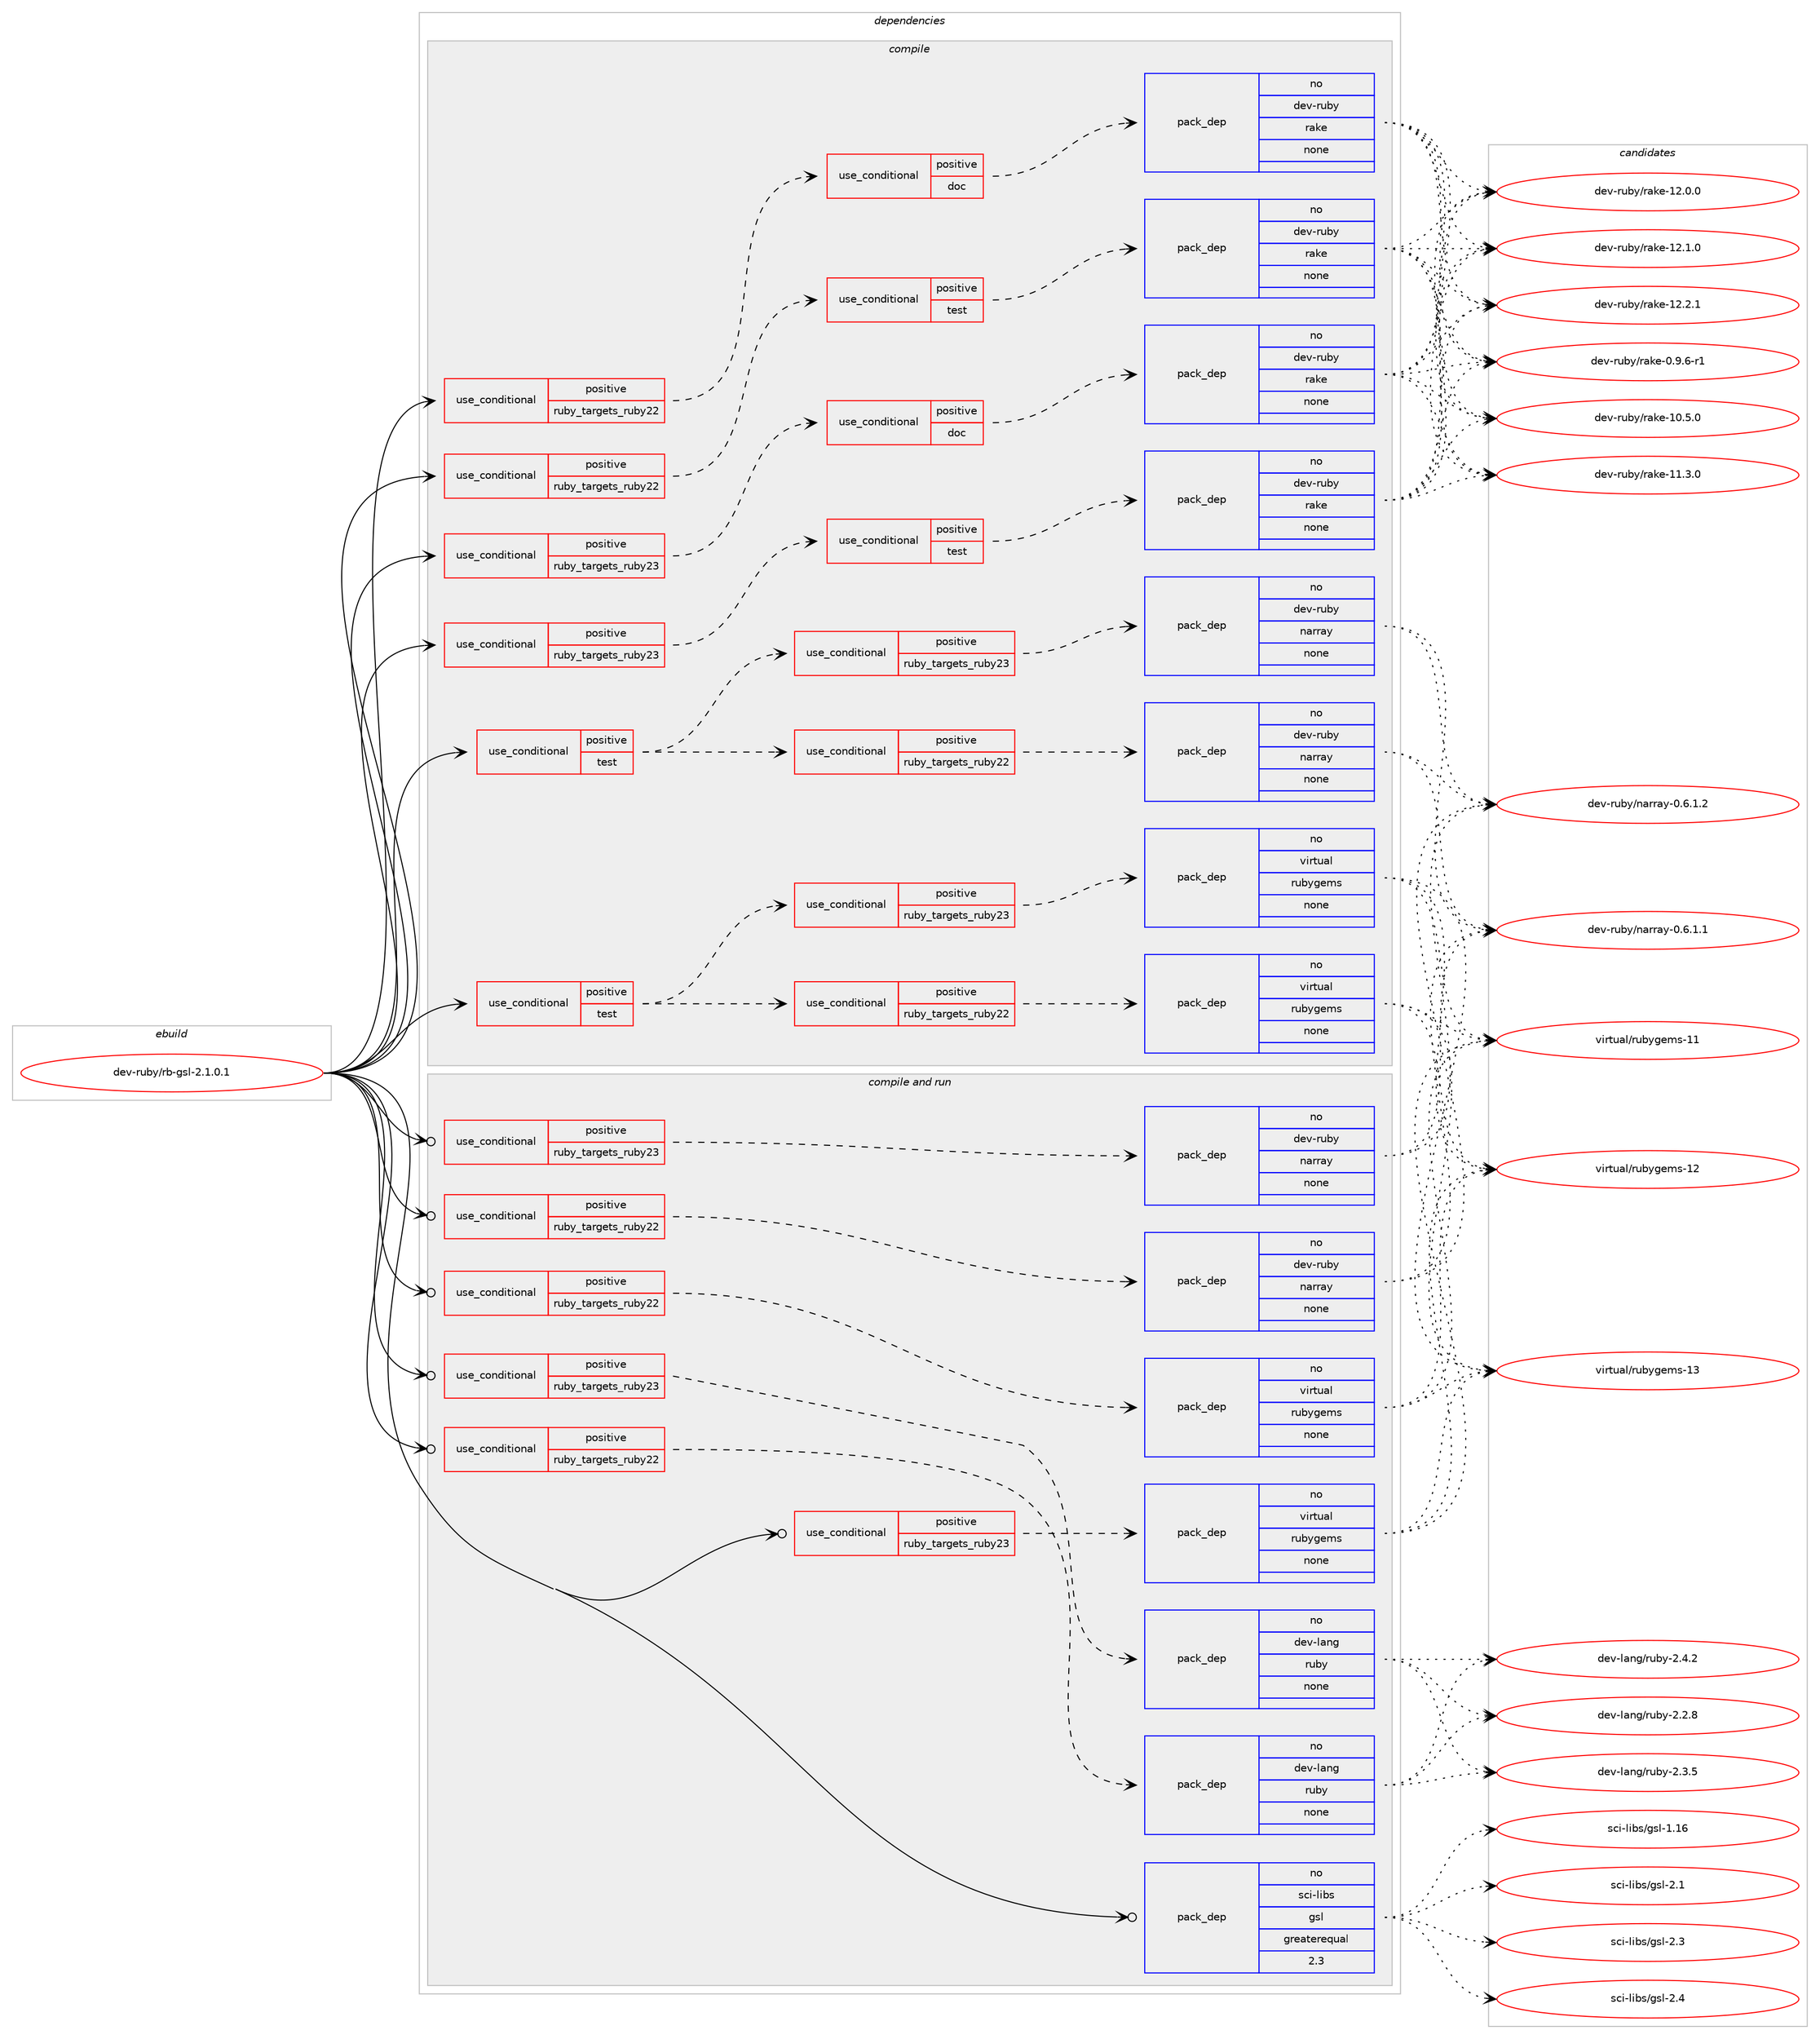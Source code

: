digraph prolog {

# *************
# Graph options
# *************

newrank=true;
concentrate=true;
compound=true;
graph [rankdir=LR,fontname=Helvetica,fontsize=10,ranksep=1.5];#, ranksep=2.5, nodesep=0.2];
edge  [arrowhead=vee];
node  [fontname=Helvetica,fontsize=10];

# **********
# The ebuild
# **********

subgraph cluster_leftcol {
color=gray;
rank=same;
label=<<i>ebuild</i>>;
id [label="dev-ruby/rb-gsl-2.1.0.1", color=red, width=4, href="../dev-ruby/rb-gsl-2.1.0.1.svg"];
}

# ****************
# The dependencies
# ****************

subgraph cluster_midcol {
color=gray;
label=<<i>dependencies</i>>;
subgraph cluster_compile {
fillcolor="#eeeeee";
style=filled;
label=<<i>compile</i>>;
subgraph cond67489 {
dependency259565 [label=<<TABLE BORDER="0" CELLBORDER="1" CELLSPACING="0" CELLPADDING="4"><TR><TD ROWSPAN="3" CELLPADDING="10">use_conditional</TD></TR><TR><TD>positive</TD></TR><TR><TD>ruby_targets_ruby22</TD></TR></TABLE>>, shape=none, color=red];
subgraph cond67490 {
dependency259566 [label=<<TABLE BORDER="0" CELLBORDER="1" CELLSPACING="0" CELLPADDING="4"><TR><TD ROWSPAN="3" CELLPADDING="10">use_conditional</TD></TR><TR><TD>positive</TD></TR><TR><TD>doc</TD></TR></TABLE>>, shape=none, color=red];
subgraph pack187962 {
dependency259567 [label=<<TABLE BORDER="0" CELLBORDER="1" CELLSPACING="0" CELLPADDING="4" WIDTH="220"><TR><TD ROWSPAN="6" CELLPADDING="30">pack_dep</TD></TR><TR><TD WIDTH="110">no</TD></TR><TR><TD>dev-ruby</TD></TR><TR><TD>rake</TD></TR><TR><TD>none</TD></TR><TR><TD></TD></TR></TABLE>>, shape=none, color=blue];
}
dependency259566:e -> dependency259567:w [weight=20,style="dashed",arrowhead="vee"];
}
dependency259565:e -> dependency259566:w [weight=20,style="dashed",arrowhead="vee"];
}
id:e -> dependency259565:w [weight=20,style="solid",arrowhead="vee"];
subgraph cond67491 {
dependency259568 [label=<<TABLE BORDER="0" CELLBORDER="1" CELLSPACING="0" CELLPADDING="4"><TR><TD ROWSPAN="3" CELLPADDING="10">use_conditional</TD></TR><TR><TD>positive</TD></TR><TR><TD>ruby_targets_ruby22</TD></TR></TABLE>>, shape=none, color=red];
subgraph cond67492 {
dependency259569 [label=<<TABLE BORDER="0" CELLBORDER="1" CELLSPACING="0" CELLPADDING="4"><TR><TD ROWSPAN="3" CELLPADDING="10">use_conditional</TD></TR><TR><TD>positive</TD></TR><TR><TD>test</TD></TR></TABLE>>, shape=none, color=red];
subgraph pack187963 {
dependency259570 [label=<<TABLE BORDER="0" CELLBORDER="1" CELLSPACING="0" CELLPADDING="4" WIDTH="220"><TR><TD ROWSPAN="6" CELLPADDING="30">pack_dep</TD></TR><TR><TD WIDTH="110">no</TD></TR><TR><TD>dev-ruby</TD></TR><TR><TD>rake</TD></TR><TR><TD>none</TD></TR><TR><TD></TD></TR></TABLE>>, shape=none, color=blue];
}
dependency259569:e -> dependency259570:w [weight=20,style="dashed",arrowhead="vee"];
}
dependency259568:e -> dependency259569:w [weight=20,style="dashed",arrowhead="vee"];
}
id:e -> dependency259568:w [weight=20,style="solid",arrowhead="vee"];
subgraph cond67493 {
dependency259571 [label=<<TABLE BORDER="0" CELLBORDER="1" CELLSPACING="0" CELLPADDING="4"><TR><TD ROWSPAN="3" CELLPADDING="10">use_conditional</TD></TR><TR><TD>positive</TD></TR><TR><TD>ruby_targets_ruby23</TD></TR></TABLE>>, shape=none, color=red];
subgraph cond67494 {
dependency259572 [label=<<TABLE BORDER="0" CELLBORDER="1" CELLSPACING="0" CELLPADDING="4"><TR><TD ROWSPAN="3" CELLPADDING="10">use_conditional</TD></TR><TR><TD>positive</TD></TR><TR><TD>doc</TD></TR></TABLE>>, shape=none, color=red];
subgraph pack187964 {
dependency259573 [label=<<TABLE BORDER="0" CELLBORDER="1" CELLSPACING="0" CELLPADDING="4" WIDTH="220"><TR><TD ROWSPAN="6" CELLPADDING="30">pack_dep</TD></TR><TR><TD WIDTH="110">no</TD></TR><TR><TD>dev-ruby</TD></TR><TR><TD>rake</TD></TR><TR><TD>none</TD></TR><TR><TD></TD></TR></TABLE>>, shape=none, color=blue];
}
dependency259572:e -> dependency259573:w [weight=20,style="dashed",arrowhead="vee"];
}
dependency259571:e -> dependency259572:w [weight=20,style="dashed",arrowhead="vee"];
}
id:e -> dependency259571:w [weight=20,style="solid",arrowhead="vee"];
subgraph cond67495 {
dependency259574 [label=<<TABLE BORDER="0" CELLBORDER="1" CELLSPACING="0" CELLPADDING="4"><TR><TD ROWSPAN="3" CELLPADDING="10">use_conditional</TD></TR><TR><TD>positive</TD></TR><TR><TD>ruby_targets_ruby23</TD></TR></TABLE>>, shape=none, color=red];
subgraph cond67496 {
dependency259575 [label=<<TABLE BORDER="0" CELLBORDER="1" CELLSPACING="0" CELLPADDING="4"><TR><TD ROWSPAN="3" CELLPADDING="10">use_conditional</TD></TR><TR><TD>positive</TD></TR><TR><TD>test</TD></TR></TABLE>>, shape=none, color=red];
subgraph pack187965 {
dependency259576 [label=<<TABLE BORDER="0" CELLBORDER="1" CELLSPACING="0" CELLPADDING="4" WIDTH="220"><TR><TD ROWSPAN="6" CELLPADDING="30">pack_dep</TD></TR><TR><TD WIDTH="110">no</TD></TR><TR><TD>dev-ruby</TD></TR><TR><TD>rake</TD></TR><TR><TD>none</TD></TR><TR><TD></TD></TR></TABLE>>, shape=none, color=blue];
}
dependency259575:e -> dependency259576:w [weight=20,style="dashed",arrowhead="vee"];
}
dependency259574:e -> dependency259575:w [weight=20,style="dashed",arrowhead="vee"];
}
id:e -> dependency259574:w [weight=20,style="solid",arrowhead="vee"];
subgraph cond67497 {
dependency259577 [label=<<TABLE BORDER="0" CELLBORDER="1" CELLSPACING="0" CELLPADDING="4"><TR><TD ROWSPAN="3" CELLPADDING="10">use_conditional</TD></TR><TR><TD>positive</TD></TR><TR><TD>test</TD></TR></TABLE>>, shape=none, color=red];
subgraph cond67498 {
dependency259578 [label=<<TABLE BORDER="0" CELLBORDER="1" CELLSPACING="0" CELLPADDING="4"><TR><TD ROWSPAN="3" CELLPADDING="10">use_conditional</TD></TR><TR><TD>positive</TD></TR><TR><TD>ruby_targets_ruby22</TD></TR></TABLE>>, shape=none, color=red];
subgraph pack187966 {
dependency259579 [label=<<TABLE BORDER="0" CELLBORDER="1" CELLSPACING="0" CELLPADDING="4" WIDTH="220"><TR><TD ROWSPAN="6" CELLPADDING="30">pack_dep</TD></TR><TR><TD WIDTH="110">no</TD></TR><TR><TD>dev-ruby</TD></TR><TR><TD>narray</TD></TR><TR><TD>none</TD></TR><TR><TD></TD></TR></TABLE>>, shape=none, color=blue];
}
dependency259578:e -> dependency259579:w [weight=20,style="dashed",arrowhead="vee"];
}
dependency259577:e -> dependency259578:w [weight=20,style="dashed",arrowhead="vee"];
subgraph cond67499 {
dependency259580 [label=<<TABLE BORDER="0" CELLBORDER="1" CELLSPACING="0" CELLPADDING="4"><TR><TD ROWSPAN="3" CELLPADDING="10">use_conditional</TD></TR><TR><TD>positive</TD></TR><TR><TD>ruby_targets_ruby23</TD></TR></TABLE>>, shape=none, color=red];
subgraph pack187967 {
dependency259581 [label=<<TABLE BORDER="0" CELLBORDER="1" CELLSPACING="0" CELLPADDING="4" WIDTH="220"><TR><TD ROWSPAN="6" CELLPADDING="30">pack_dep</TD></TR><TR><TD WIDTH="110">no</TD></TR><TR><TD>dev-ruby</TD></TR><TR><TD>narray</TD></TR><TR><TD>none</TD></TR><TR><TD></TD></TR></TABLE>>, shape=none, color=blue];
}
dependency259580:e -> dependency259581:w [weight=20,style="dashed",arrowhead="vee"];
}
dependency259577:e -> dependency259580:w [weight=20,style="dashed",arrowhead="vee"];
}
id:e -> dependency259577:w [weight=20,style="solid",arrowhead="vee"];
subgraph cond67500 {
dependency259582 [label=<<TABLE BORDER="0" CELLBORDER="1" CELLSPACING="0" CELLPADDING="4"><TR><TD ROWSPAN="3" CELLPADDING="10">use_conditional</TD></TR><TR><TD>positive</TD></TR><TR><TD>test</TD></TR></TABLE>>, shape=none, color=red];
subgraph cond67501 {
dependency259583 [label=<<TABLE BORDER="0" CELLBORDER="1" CELLSPACING="0" CELLPADDING="4"><TR><TD ROWSPAN="3" CELLPADDING="10">use_conditional</TD></TR><TR><TD>positive</TD></TR><TR><TD>ruby_targets_ruby22</TD></TR></TABLE>>, shape=none, color=red];
subgraph pack187968 {
dependency259584 [label=<<TABLE BORDER="0" CELLBORDER="1" CELLSPACING="0" CELLPADDING="4" WIDTH="220"><TR><TD ROWSPAN="6" CELLPADDING="30">pack_dep</TD></TR><TR><TD WIDTH="110">no</TD></TR><TR><TD>virtual</TD></TR><TR><TD>rubygems</TD></TR><TR><TD>none</TD></TR><TR><TD></TD></TR></TABLE>>, shape=none, color=blue];
}
dependency259583:e -> dependency259584:w [weight=20,style="dashed",arrowhead="vee"];
}
dependency259582:e -> dependency259583:w [weight=20,style="dashed",arrowhead="vee"];
subgraph cond67502 {
dependency259585 [label=<<TABLE BORDER="0" CELLBORDER="1" CELLSPACING="0" CELLPADDING="4"><TR><TD ROWSPAN="3" CELLPADDING="10">use_conditional</TD></TR><TR><TD>positive</TD></TR><TR><TD>ruby_targets_ruby23</TD></TR></TABLE>>, shape=none, color=red];
subgraph pack187969 {
dependency259586 [label=<<TABLE BORDER="0" CELLBORDER="1" CELLSPACING="0" CELLPADDING="4" WIDTH="220"><TR><TD ROWSPAN="6" CELLPADDING="30">pack_dep</TD></TR><TR><TD WIDTH="110">no</TD></TR><TR><TD>virtual</TD></TR><TR><TD>rubygems</TD></TR><TR><TD>none</TD></TR><TR><TD></TD></TR></TABLE>>, shape=none, color=blue];
}
dependency259585:e -> dependency259586:w [weight=20,style="dashed",arrowhead="vee"];
}
dependency259582:e -> dependency259585:w [weight=20,style="dashed",arrowhead="vee"];
}
id:e -> dependency259582:w [weight=20,style="solid",arrowhead="vee"];
}
subgraph cluster_compileandrun {
fillcolor="#eeeeee";
style=filled;
label=<<i>compile and run</i>>;
subgraph cond67503 {
dependency259587 [label=<<TABLE BORDER="0" CELLBORDER="1" CELLSPACING="0" CELLPADDING="4"><TR><TD ROWSPAN="3" CELLPADDING="10">use_conditional</TD></TR><TR><TD>positive</TD></TR><TR><TD>ruby_targets_ruby22</TD></TR></TABLE>>, shape=none, color=red];
subgraph pack187970 {
dependency259588 [label=<<TABLE BORDER="0" CELLBORDER="1" CELLSPACING="0" CELLPADDING="4" WIDTH="220"><TR><TD ROWSPAN="6" CELLPADDING="30">pack_dep</TD></TR><TR><TD WIDTH="110">no</TD></TR><TR><TD>dev-lang</TD></TR><TR><TD>ruby</TD></TR><TR><TD>none</TD></TR><TR><TD></TD></TR></TABLE>>, shape=none, color=blue];
}
dependency259587:e -> dependency259588:w [weight=20,style="dashed",arrowhead="vee"];
}
id:e -> dependency259587:w [weight=20,style="solid",arrowhead="odotvee"];
subgraph cond67504 {
dependency259589 [label=<<TABLE BORDER="0" CELLBORDER="1" CELLSPACING="0" CELLPADDING="4"><TR><TD ROWSPAN="3" CELLPADDING="10">use_conditional</TD></TR><TR><TD>positive</TD></TR><TR><TD>ruby_targets_ruby22</TD></TR></TABLE>>, shape=none, color=red];
subgraph pack187971 {
dependency259590 [label=<<TABLE BORDER="0" CELLBORDER="1" CELLSPACING="0" CELLPADDING="4" WIDTH="220"><TR><TD ROWSPAN="6" CELLPADDING="30">pack_dep</TD></TR><TR><TD WIDTH="110">no</TD></TR><TR><TD>dev-ruby</TD></TR><TR><TD>narray</TD></TR><TR><TD>none</TD></TR><TR><TD></TD></TR></TABLE>>, shape=none, color=blue];
}
dependency259589:e -> dependency259590:w [weight=20,style="dashed",arrowhead="vee"];
}
id:e -> dependency259589:w [weight=20,style="solid",arrowhead="odotvee"];
subgraph cond67505 {
dependency259591 [label=<<TABLE BORDER="0" CELLBORDER="1" CELLSPACING="0" CELLPADDING="4"><TR><TD ROWSPAN="3" CELLPADDING="10">use_conditional</TD></TR><TR><TD>positive</TD></TR><TR><TD>ruby_targets_ruby22</TD></TR></TABLE>>, shape=none, color=red];
subgraph pack187972 {
dependency259592 [label=<<TABLE BORDER="0" CELLBORDER="1" CELLSPACING="0" CELLPADDING="4" WIDTH="220"><TR><TD ROWSPAN="6" CELLPADDING="30">pack_dep</TD></TR><TR><TD WIDTH="110">no</TD></TR><TR><TD>virtual</TD></TR><TR><TD>rubygems</TD></TR><TR><TD>none</TD></TR><TR><TD></TD></TR></TABLE>>, shape=none, color=blue];
}
dependency259591:e -> dependency259592:w [weight=20,style="dashed",arrowhead="vee"];
}
id:e -> dependency259591:w [weight=20,style="solid",arrowhead="odotvee"];
subgraph cond67506 {
dependency259593 [label=<<TABLE BORDER="0" CELLBORDER="1" CELLSPACING="0" CELLPADDING="4"><TR><TD ROWSPAN="3" CELLPADDING="10">use_conditional</TD></TR><TR><TD>positive</TD></TR><TR><TD>ruby_targets_ruby23</TD></TR></TABLE>>, shape=none, color=red];
subgraph pack187973 {
dependency259594 [label=<<TABLE BORDER="0" CELLBORDER="1" CELLSPACING="0" CELLPADDING="4" WIDTH="220"><TR><TD ROWSPAN="6" CELLPADDING="30">pack_dep</TD></TR><TR><TD WIDTH="110">no</TD></TR><TR><TD>dev-lang</TD></TR><TR><TD>ruby</TD></TR><TR><TD>none</TD></TR><TR><TD></TD></TR></TABLE>>, shape=none, color=blue];
}
dependency259593:e -> dependency259594:w [weight=20,style="dashed",arrowhead="vee"];
}
id:e -> dependency259593:w [weight=20,style="solid",arrowhead="odotvee"];
subgraph cond67507 {
dependency259595 [label=<<TABLE BORDER="0" CELLBORDER="1" CELLSPACING="0" CELLPADDING="4"><TR><TD ROWSPAN="3" CELLPADDING="10">use_conditional</TD></TR><TR><TD>positive</TD></TR><TR><TD>ruby_targets_ruby23</TD></TR></TABLE>>, shape=none, color=red];
subgraph pack187974 {
dependency259596 [label=<<TABLE BORDER="0" CELLBORDER="1" CELLSPACING="0" CELLPADDING="4" WIDTH="220"><TR><TD ROWSPAN="6" CELLPADDING="30">pack_dep</TD></TR><TR><TD WIDTH="110">no</TD></TR><TR><TD>dev-ruby</TD></TR><TR><TD>narray</TD></TR><TR><TD>none</TD></TR><TR><TD></TD></TR></TABLE>>, shape=none, color=blue];
}
dependency259595:e -> dependency259596:w [weight=20,style="dashed",arrowhead="vee"];
}
id:e -> dependency259595:w [weight=20,style="solid",arrowhead="odotvee"];
subgraph cond67508 {
dependency259597 [label=<<TABLE BORDER="0" CELLBORDER="1" CELLSPACING="0" CELLPADDING="4"><TR><TD ROWSPAN="3" CELLPADDING="10">use_conditional</TD></TR><TR><TD>positive</TD></TR><TR><TD>ruby_targets_ruby23</TD></TR></TABLE>>, shape=none, color=red];
subgraph pack187975 {
dependency259598 [label=<<TABLE BORDER="0" CELLBORDER="1" CELLSPACING="0" CELLPADDING="4" WIDTH="220"><TR><TD ROWSPAN="6" CELLPADDING="30">pack_dep</TD></TR><TR><TD WIDTH="110">no</TD></TR><TR><TD>virtual</TD></TR><TR><TD>rubygems</TD></TR><TR><TD>none</TD></TR><TR><TD></TD></TR></TABLE>>, shape=none, color=blue];
}
dependency259597:e -> dependency259598:w [weight=20,style="dashed",arrowhead="vee"];
}
id:e -> dependency259597:w [weight=20,style="solid",arrowhead="odotvee"];
subgraph pack187976 {
dependency259599 [label=<<TABLE BORDER="0" CELLBORDER="1" CELLSPACING="0" CELLPADDING="4" WIDTH="220"><TR><TD ROWSPAN="6" CELLPADDING="30">pack_dep</TD></TR><TR><TD WIDTH="110">no</TD></TR><TR><TD>sci-libs</TD></TR><TR><TD>gsl</TD></TR><TR><TD>greaterequal</TD></TR><TR><TD>2.3</TD></TR></TABLE>>, shape=none, color=blue];
}
id:e -> dependency259599:w [weight=20,style="solid",arrowhead="odotvee"];
}
subgraph cluster_run {
fillcolor="#eeeeee";
style=filled;
label=<<i>run</i>>;
}
}

# **************
# The candidates
# **************

subgraph cluster_choices {
rank=same;
color=gray;
label=<<i>candidates</i>>;

subgraph choice187962 {
color=black;
nodesep=1;
choice100101118451141179812147114971071014548465746544511449 [label="dev-ruby/rake-0.9.6-r1", color=red, width=4,href="../dev-ruby/rake-0.9.6-r1.svg"];
choice1001011184511411798121471149710710145494846534648 [label="dev-ruby/rake-10.5.0", color=red, width=4,href="../dev-ruby/rake-10.5.0.svg"];
choice1001011184511411798121471149710710145494946514648 [label="dev-ruby/rake-11.3.0", color=red, width=4,href="../dev-ruby/rake-11.3.0.svg"];
choice1001011184511411798121471149710710145495046484648 [label="dev-ruby/rake-12.0.0", color=red, width=4,href="../dev-ruby/rake-12.0.0.svg"];
choice1001011184511411798121471149710710145495046494648 [label="dev-ruby/rake-12.1.0", color=red, width=4,href="../dev-ruby/rake-12.1.0.svg"];
choice1001011184511411798121471149710710145495046504649 [label="dev-ruby/rake-12.2.1", color=red, width=4,href="../dev-ruby/rake-12.2.1.svg"];
dependency259567:e -> choice100101118451141179812147114971071014548465746544511449:w [style=dotted,weight="100"];
dependency259567:e -> choice1001011184511411798121471149710710145494846534648:w [style=dotted,weight="100"];
dependency259567:e -> choice1001011184511411798121471149710710145494946514648:w [style=dotted,weight="100"];
dependency259567:e -> choice1001011184511411798121471149710710145495046484648:w [style=dotted,weight="100"];
dependency259567:e -> choice1001011184511411798121471149710710145495046494648:w [style=dotted,weight="100"];
dependency259567:e -> choice1001011184511411798121471149710710145495046504649:w [style=dotted,weight="100"];
}
subgraph choice187963 {
color=black;
nodesep=1;
choice100101118451141179812147114971071014548465746544511449 [label="dev-ruby/rake-0.9.6-r1", color=red, width=4,href="../dev-ruby/rake-0.9.6-r1.svg"];
choice1001011184511411798121471149710710145494846534648 [label="dev-ruby/rake-10.5.0", color=red, width=4,href="../dev-ruby/rake-10.5.0.svg"];
choice1001011184511411798121471149710710145494946514648 [label="dev-ruby/rake-11.3.0", color=red, width=4,href="../dev-ruby/rake-11.3.0.svg"];
choice1001011184511411798121471149710710145495046484648 [label="dev-ruby/rake-12.0.0", color=red, width=4,href="../dev-ruby/rake-12.0.0.svg"];
choice1001011184511411798121471149710710145495046494648 [label="dev-ruby/rake-12.1.0", color=red, width=4,href="../dev-ruby/rake-12.1.0.svg"];
choice1001011184511411798121471149710710145495046504649 [label="dev-ruby/rake-12.2.1", color=red, width=4,href="../dev-ruby/rake-12.2.1.svg"];
dependency259570:e -> choice100101118451141179812147114971071014548465746544511449:w [style=dotted,weight="100"];
dependency259570:e -> choice1001011184511411798121471149710710145494846534648:w [style=dotted,weight="100"];
dependency259570:e -> choice1001011184511411798121471149710710145494946514648:w [style=dotted,weight="100"];
dependency259570:e -> choice1001011184511411798121471149710710145495046484648:w [style=dotted,weight="100"];
dependency259570:e -> choice1001011184511411798121471149710710145495046494648:w [style=dotted,weight="100"];
dependency259570:e -> choice1001011184511411798121471149710710145495046504649:w [style=dotted,weight="100"];
}
subgraph choice187964 {
color=black;
nodesep=1;
choice100101118451141179812147114971071014548465746544511449 [label="dev-ruby/rake-0.9.6-r1", color=red, width=4,href="../dev-ruby/rake-0.9.6-r1.svg"];
choice1001011184511411798121471149710710145494846534648 [label="dev-ruby/rake-10.5.0", color=red, width=4,href="../dev-ruby/rake-10.5.0.svg"];
choice1001011184511411798121471149710710145494946514648 [label="dev-ruby/rake-11.3.0", color=red, width=4,href="../dev-ruby/rake-11.3.0.svg"];
choice1001011184511411798121471149710710145495046484648 [label="dev-ruby/rake-12.0.0", color=red, width=4,href="../dev-ruby/rake-12.0.0.svg"];
choice1001011184511411798121471149710710145495046494648 [label="dev-ruby/rake-12.1.0", color=red, width=4,href="../dev-ruby/rake-12.1.0.svg"];
choice1001011184511411798121471149710710145495046504649 [label="dev-ruby/rake-12.2.1", color=red, width=4,href="../dev-ruby/rake-12.2.1.svg"];
dependency259573:e -> choice100101118451141179812147114971071014548465746544511449:w [style=dotted,weight="100"];
dependency259573:e -> choice1001011184511411798121471149710710145494846534648:w [style=dotted,weight="100"];
dependency259573:e -> choice1001011184511411798121471149710710145494946514648:w [style=dotted,weight="100"];
dependency259573:e -> choice1001011184511411798121471149710710145495046484648:w [style=dotted,weight="100"];
dependency259573:e -> choice1001011184511411798121471149710710145495046494648:w [style=dotted,weight="100"];
dependency259573:e -> choice1001011184511411798121471149710710145495046504649:w [style=dotted,weight="100"];
}
subgraph choice187965 {
color=black;
nodesep=1;
choice100101118451141179812147114971071014548465746544511449 [label="dev-ruby/rake-0.9.6-r1", color=red, width=4,href="../dev-ruby/rake-0.9.6-r1.svg"];
choice1001011184511411798121471149710710145494846534648 [label="dev-ruby/rake-10.5.0", color=red, width=4,href="../dev-ruby/rake-10.5.0.svg"];
choice1001011184511411798121471149710710145494946514648 [label="dev-ruby/rake-11.3.0", color=red, width=4,href="../dev-ruby/rake-11.3.0.svg"];
choice1001011184511411798121471149710710145495046484648 [label="dev-ruby/rake-12.0.0", color=red, width=4,href="../dev-ruby/rake-12.0.0.svg"];
choice1001011184511411798121471149710710145495046494648 [label="dev-ruby/rake-12.1.0", color=red, width=4,href="../dev-ruby/rake-12.1.0.svg"];
choice1001011184511411798121471149710710145495046504649 [label="dev-ruby/rake-12.2.1", color=red, width=4,href="../dev-ruby/rake-12.2.1.svg"];
dependency259576:e -> choice100101118451141179812147114971071014548465746544511449:w [style=dotted,weight="100"];
dependency259576:e -> choice1001011184511411798121471149710710145494846534648:w [style=dotted,weight="100"];
dependency259576:e -> choice1001011184511411798121471149710710145494946514648:w [style=dotted,weight="100"];
dependency259576:e -> choice1001011184511411798121471149710710145495046484648:w [style=dotted,weight="100"];
dependency259576:e -> choice1001011184511411798121471149710710145495046494648:w [style=dotted,weight="100"];
dependency259576:e -> choice1001011184511411798121471149710710145495046504649:w [style=dotted,weight="100"];
}
subgraph choice187966 {
color=black;
nodesep=1;
choice10010111845114117981214711097114114971214548465446494649 [label="dev-ruby/narray-0.6.1.1", color=red, width=4,href="../dev-ruby/narray-0.6.1.1.svg"];
choice10010111845114117981214711097114114971214548465446494650 [label="dev-ruby/narray-0.6.1.2", color=red, width=4,href="../dev-ruby/narray-0.6.1.2.svg"];
dependency259579:e -> choice10010111845114117981214711097114114971214548465446494649:w [style=dotted,weight="100"];
dependency259579:e -> choice10010111845114117981214711097114114971214548465446494650:w [style=dotted,weight="100"];
}
subgraph choice187967 {
color=black;
nodesep=1;
choice10010111845114117981214711097114114971214548465446494649 [label="dev-ruby/narray-0.6.1.1", color=red, width=4,href="../dev-ruby/narray-0.6.1.1.svg"];
choice10010111845114117981214711097114114971214548465446494650 [label="dev-ruby/narray-0.6.1.2", color=red, width=4,href="../dev-ruby/narray-0.6.1.2.svg"];
dependency259581:e -> choice10010111845114117981214711097114114971214548465446494649:w [style=dotted,weight="100"];
dependency259581:e -> choice10010111845114117981214711097114114971214548465446494650:w [style=dotted,weight="100"];
}
subgraph choice187968 {
color=black;
nodesep=1;
choice118105114116117971084711411798121103101109115454949 [label="virtual/rubygems-11", color=red, width=4,href="../virtual/rubygems-11.svg"];
choice118105114116117971084711411798121103101109115454950 [label="virtual/rubygems-12", color=red, width=4,href="../virtual/rubygems-12.svg"];
choice118105114116117971084711411798121103101109115454951 [label="virtual/rubygems-13", color=red, width=4,href="../virtual/rubygems-13.svg"];
dependency259584:e -> choice118105114116117971084711411798121103101109115454949:w [style=dotted,weight="100"];
dependency259584:e -> choice118105114116117971084711411798121103101109115454950:w [style=dotted,weight="100"];
dependency259584:e -> choice118105114116117971084711411798121103101109115454951:w [style=dotted,weight="100"];
}
subgraph choice187969 {
color=black;
nodesep=1;
choice118105114116117971084711411798121103101109115454949 [label="virtual/rubygems-11", color=red, width=4,href="../virtual/rubygems-11.svg"];
choice118105114116117971084711411798121103101109115454950 [label="virtual/rubygems-12", color=red, width=4,href="../virtual/rubygems-12.svg"];
choice118105114116117971084711411798121103101109115454951 [label="virtual/rubygems-13", color=red, width=4,href="../virtual/rubygems-13.svg"];
dependency259586:e -> choice118105114116117971084711411798121103101109115454949:w [style=dotted,weight="100"];
dependency259586:e -> choice118105114116117971084711411798121103101109115454950:w [style=dotted,weight="100"];
dependency259586:e -> choice118105114116117971084711411798121103101109115454951:w [style=dotted,weight="100"];
}
subgraph choice187970 {
color=black;
nodesep=1;
choice10010111845108971101034711411798121455046504656 [label="dev-lang/ruby-2.2.8", color=red, width=4,href="../dev-lang/ruby-2.2.8.svg"];
choice10010111845108971101034711411798121455046514653 [label="dev-lang/ruby-2.3.5", color=red, width=4,href="../dev-lang/ruby-2.3.5.svg"];
choice10010111845108971101034711411798121455046524650 [label="dev-lang/ruby-2.4.2", color=red, width=4,href="../dev-lang/ruby-2.4.2.svg"];
dependency259588:e -> choice10010111845108971101034711411798121455046504656:w [style=dotted,weight="100"];
dependency259588:e -> choice10010111845108971101034711411798121455046514653:w [style=dotted,weight="100"];
dependency259588:e -> choice10010111845108971101034711411798121455046524650:w [style=dotted,weight="100"];
}
subgraph choice187971 {
color=black;
nodesep=1;
choice10010111845114117981214711097114114971214548465446494649 [label="dev-ruby/narray-0.6.1.1", color=red, width=4,href="../dev-ruby/narray-0.6.1.1.svg"];
choice10010111845114117981214711097114114971214548465446494650 [label="dev-ruby/narray-0.6.1.2", color=red, width=4,href="../dev-ruby/narray-0.6.1.2.svg"];
dependency259590:e -> choice10010111845114117981214711097114114971214548465446494649:w [style=dotted,weight="100"];
dependency259590:e -> choice10010111845114117981214711097114114971214548465446494650:w [style=dotted,weight="100"];
}
subgraph choice187972 {
color=black;
nodesep=1;
choice118105114116117971084711411798121103101109115454949 [label="virtual/rubygems-11", color=red, width=4,href="../virtual/rubygems-11.svg"];
choice118105114116117971084711411798121103101109115454950 [label="virtual/rubygems-12", color=red, width=4,href="../virtual/rubygems-12.svg"];
choice118105114116117971084711411798121103101109115454951 [label="virtual/rubygems-13", color=red, width=4,href="../virtual/rubygems-13.svg"];
dependency259592:e -> choice118105114116117971084711411798121103101109115454949:w [style=dotted,weight="100"];
dependency259592:e -> choice118105114116117971084711411798121103101109115454950:w [style=dotted,weight="100"];
dependency259592:e -> choice118105114116117971084711411798121103101109115454951:w [style=dotted,weight="100"];
}
subgraph choice187973 {
color=black;
nodesep=1;
choice10010111845108971101034711411798121455046504656 [label="dev-lang/ruby-2.2.8", color=red, width=4,href="../dev-lang/ruby-2.2.8.svg"];
choice10010111845108971101034711411798121455046514653 [label="dev-lang/ruby-2.3.5", color=red, width=4,href="../dev-lang/ruby-2.3.5.svg"];
choice10010111845108971101034711411798121455046524650 [label="dev-lang/ruby-2.4.2", color=red, width=4,href="../dev-lang/ruby-2.4.2.svg"];
dependency259594:e -> choice10010111845108971101034711411798121455046504656:w [style=dotted,weight="100"];
dependency259594:e -> choice10010111845108971101034711411798121455046514653:w [style=dotted,weight="100"];
dependency259594:e -> choice10010111845108971101034711411798121455046524650:w [style=dotted,weight="100"];
}
subgraph choice187974 {
color=black;
nodesep=1;
choice10010111845114117981214711097114114971214548465446494649 [label="dev-ruby/narray-0.6.1.1", color=red, width=4,href="../dev-ruby/narray-0.6.1.1.svg"];
choice10010111845114117981214711097114114971214548465446494650 [label="dev-ruby/narray-0.6.1.2", color=red, width=4,href="../dev-ruby/narray-0.6.1.2.svg"];
dependency259596:e -> choice10010111845114117981214711097114114971214548465446494649:w [style=dotted,weight="100"];
dependency259596:e -> choice10010111845114117981214711097114114971214548465446494650:w [style=dotted,weight="100"];
}
subgraph choice187975 {
color=black;
nodesep=1;
choice118105114116117971084711411798121103101109115454949 [label="virtual/rubygems-11", color=red, width=4,href="../virtual/rubygems-11.svg"];
choice118105114116117971084711411798121103101109115454950 [label="virtual/rubygems-12", color=red, width=4,href="../virtual/rubygems-12.svg"];
choice118105114116117971084711411798121103101109115454951 [label="virtual/rubygems-13", color=red, width=4,href="../virtual/rubygems-13.svg"];
dependency259598:e -> choice118105114116117971084711411798121103101109115454949:w [style=dotted,weight="100"];
dependency259598:e -> choice118105114116117971084711411798121103101109115454950:w [style=dotted,weight="100"];
dependency259598:e -> choice118105114116117971084711411798121103101109115454951:w [style=dotted,weight="100"];
}
subgraph choice187976 {
color=black;
nodesep=1;
choice115991054510810598115471031151084549464954 [label="sci-libs/gsl-1.16", color=red, width=4,href="../sci-libs/gsl-1.16.svg"];
choice1159910545108105981154710311510845504649 [label="sci-libs/gsl-2.1", color=red, width=4,href="../sci-libs/gsl-2.1.svg"];
choice1159910545108105981154710311510845504651 [label="sci-libs/gsl-2.3", color=red, width=4,href="../sci-libs/gsl-2.3.svg"];
choice1159910545108105981154710311510845504652 [label="sci-libs/gsl-2.4", color=red, width=4,href="../sci-libs/gsl-2.4.svg"];
dependency259599:e -> choice115991054510810598115471031151084549464954:w [style=dotted,weight="100"];
dependency259599:e -> choice1159910545108105981154710311510845504649:w [style=dotted,weight="100"];
dependency259599:e -> choice1159910545108105981154710311510845504651:w [style=dotted,weight="100"];
dependency259599:e -> choice1159910545108105981154710311510845504652:w [style=dotted,weight="100"];
}
}

}
